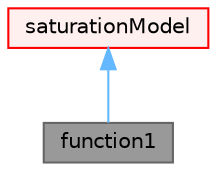 digraph "function1"
{
 // LATEX_PDF_SIZE
  bgcolor="transparent";
  edge [fontname=Helvetica,fontsize=10,labelfontname=Helvetica,labelfontsize=10];
  node [fontname=Helvetica,fontsize=10,shape=box,height=0.2,width=0.4];
  Node1 [id="Node000001",label="function1",height=0.2,width=0.4,color="gray40", fillcolor="grey60", style="filled", fontcolor="black",tooltip="Saturation vapour temperature in terms of the vapour pressure (in Pa). The saturation temperature in ..."];
  Node2 -> Node1 [id="edge1_Node000001_Node000002",dir="back",color="steelblue1",style="solid",tooltip=" "];
  Node2 [id="Node000002",label="saturationModel",height=0.2,width=0.4,color="red", fillcolor="#FFF0F0", style="filled",URL="$classFoam_1_1saturationModel.html",tooltip=" "];
}
